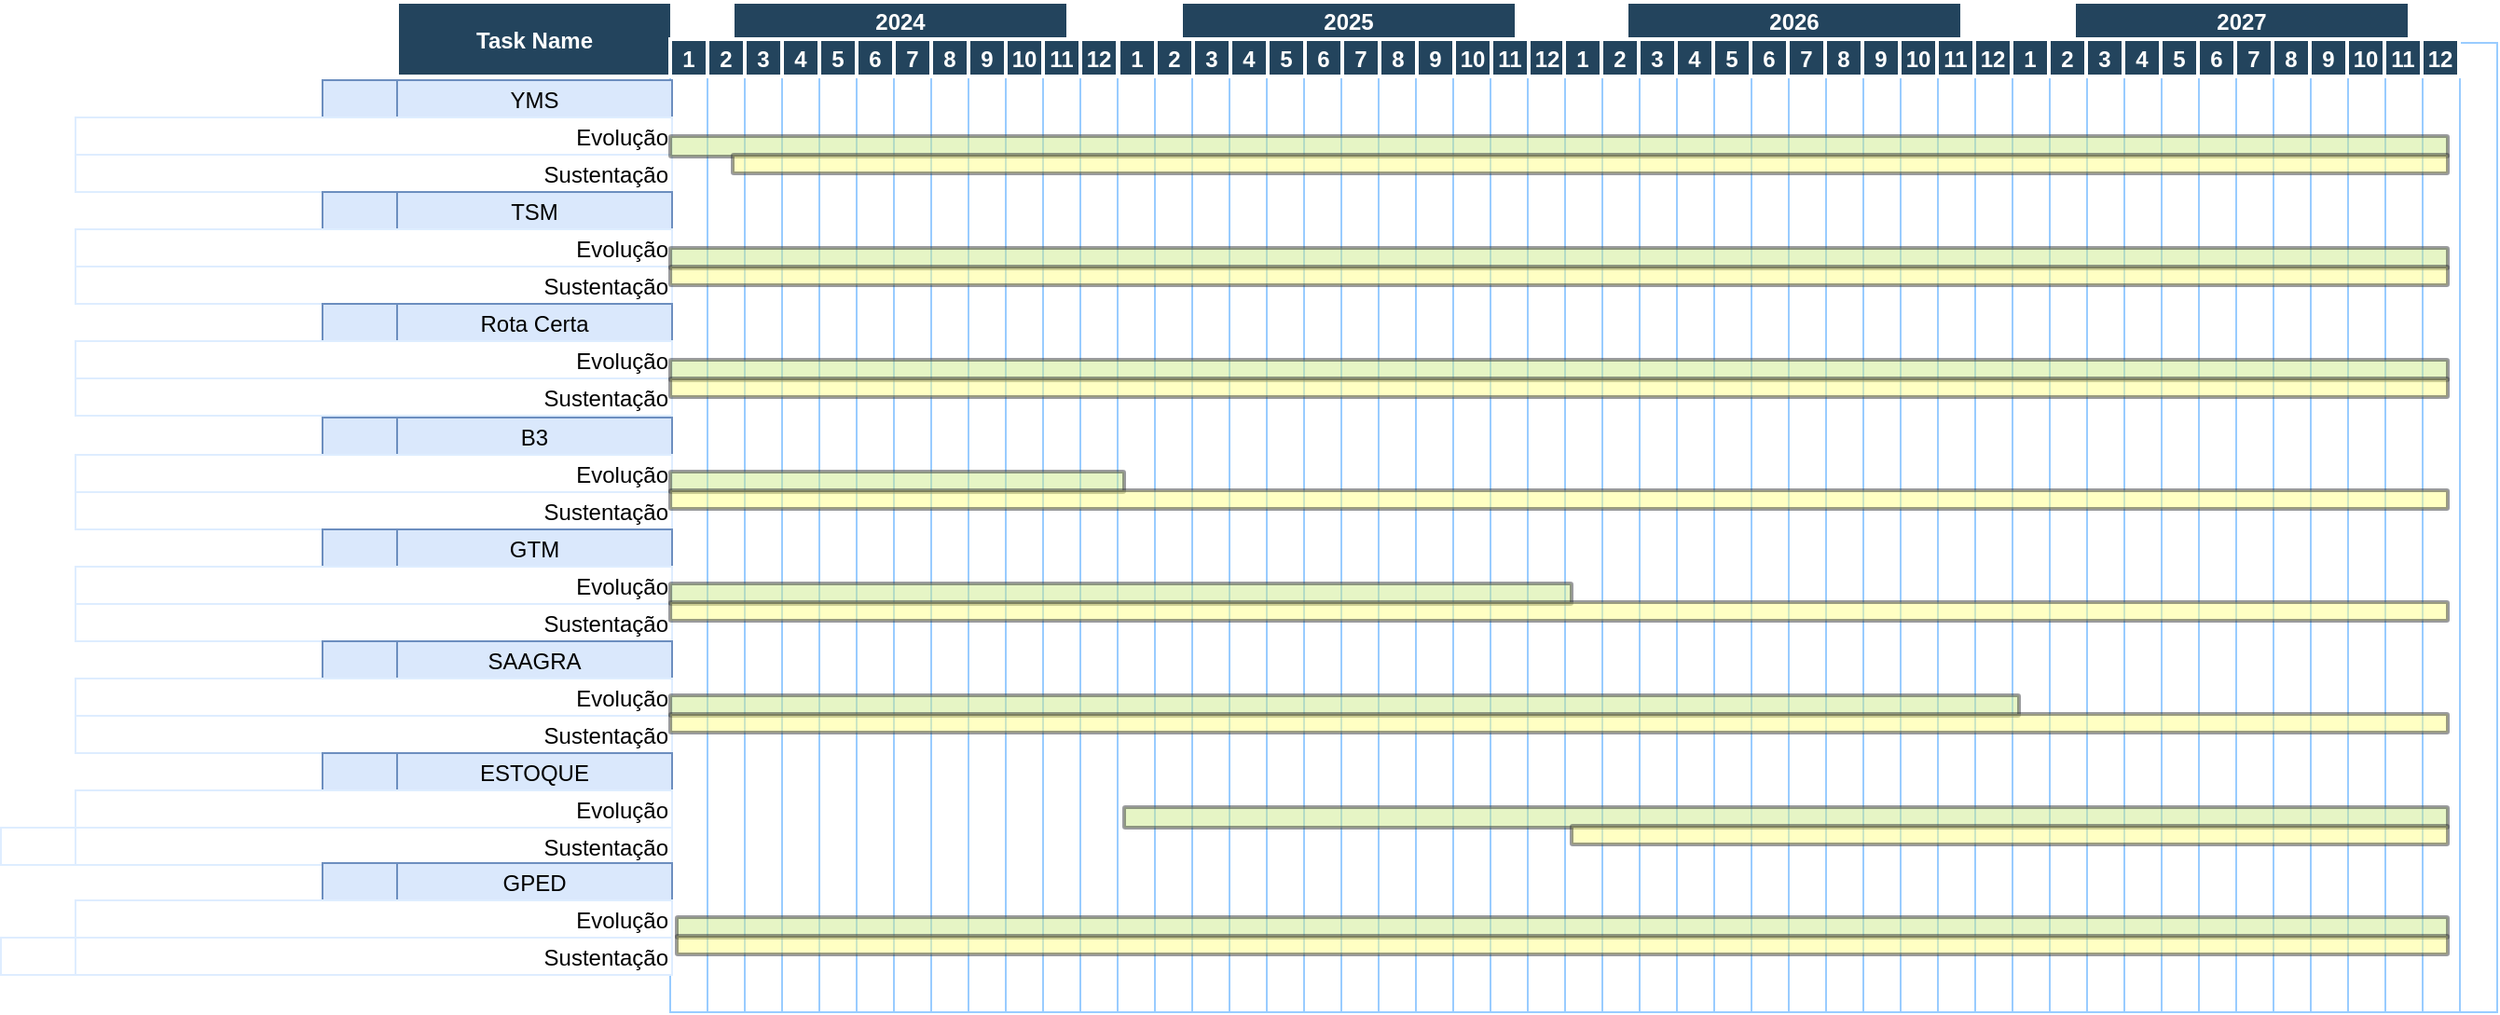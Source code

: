 <mxfile version="22.1.16" type="github">
  <diagram name="Page-1" id="8378b5f6-a2b2-b727-a746-972ab9d02e00">
    <mxGraphModel dx="1441" dy="614" grid="1" gridSize="10" guides="1" tooltips="1" connect="0" arrows="1" fold="1" page="1" pageScale="1.5" pageWidth="1169" pageHeight="827" background="none" math="0" shadow="0">
      <root>
        <mxCell id="0" />
        <mxCell id="1" parent="0" />
        <mxCell id="68" value="" style="strokeColor=#99CCFF;" parent="1" vertex="1">
          <mxGeometry x="686.5" y="380.0" width="20" height="520" as="geometry" />
        </mxCell>
        <mxCell id="69" value="" style="strokeColor=#6c8ebf;fillColor=#dae8fc;" parent="1" vertex="1">
          <mxGeometry x="500.0" y="400.0" width="40" height="20" as="geometry" />
        </mxCell>
        <mxCell id="70" value="YMS" style="align=center;strokeColor=#6c8ebf;fillColor=#dae8fc;" parent="1" vertex="1">
          <mxGeometry x="540" y="400" width="147.5" height="20" as="geometry" />
        </mxCell>
        <mxCell id="74" value="" style="strokeColor=#DEEDFF" parent="1" vertex="1">
          <mxGeometry x="500.0" y="420.0" width="40" height="20" as="geometry" />
        </mxCell>
        <mxCell id="75" value="Evolução" style="align=right;strokeColor=#DEEDFF" parent="1" vertex="1">
          <mxGeometry x="367.5" y="420.0" width="320.0" height="20.0" as="geometry" />
        </mxCell>
        <mxCell id="79" value="" style="strokeColor=#DEEDFF" parent="1" vertex="1">
          <mxGeometry x="500" y="440.0" width="40" height="20" as="geometry" />
        </mxCell>
        <mxCell id="80" value="Sustentação" style="align=right;strokeColor=#DEEDFF" parent="1" vertex="1">
          <mxGeometry x="367.5" y="440.0" width="320" height="20" as="geometry" />
        </mxCell>
        <mxCell id="84" value="" style="strokeColor=#6c8ebf;fillColor=#dae8fc;" parent="1" vertex="1">
          <mxGeometry x="500.0" y="460.0" width="40" height="20" as="geometry" />
        </mxCell>
        <mxCell id="85" value="TSM" style="align=center;strokeColor=#6c8ebf;fillColor=#dae8fc;" parent="1" vertex="1">
          <mxGeometry x="540" y="460" width="147.5" height="20" as="geometry" />
        </mxCell>
        <mxCell id="89" value="" style="strokeColor=#DEEDFF" parent="1" vertex="1">
          <mxGeometry x="500.0" y="480.0" width="40" height="20" as="geometry" />
        </mxCell>
        <mxCell id="90" value="Evolução" style="align=right;strokeColor=#DEEDFF" parent="1" vertex="1">
          <mxGeometry x="367.5" y="480.0" width="320.0" height="20" as="geometry" />
        </mxCell>
        <mxCell id="94" value="" style="strokeColor=#DEEDFF" parent="1" vertex="1">
          <mxGeometry x="500.0" y="500.0" width="40" height="20" as="geometry" />
        </mxCell>
        <mxCell id="95" value="Sustentação" style="align=right;strokeColor=#DEEDFF" parent="1" vertex="1">
          <mxGeometry x="367.5" y="500.0" width="320.0" height="20" as="geometry" />
        </mxCell>
        <mxCell id="104" value="" style="strokeColor=#6c8ebf;fillColor=#dae8fc;" parent="1" vertex="1">
          <mxGeometry x="500.0" y="581.0" width="40" height="20" as="geometry" />
        </mxCell>
        <mxCell id="105" value="B3" style="align=center;strokeColor=#6c8ebf;fillColor=#dae8fc;" parent="1" vertex="1">
          <mxGeometry x="540" y="581" width="147.5" height="20" as="geometry" />
        </mxCell>
        <mxCell id="109" value="" style="strokeColor=#DEEDFF" parent="1" vertex="1">
          <mxGeometry x="500.0" y="601.0" width="40" height="20" as="geometry" />
        </mxCell>
        <mxCell id="110" value="Evolução" style="align=right;strokeColor=#DEEDFF" parent="1" vertex="1">
          <mxGeometry x="367.5" y="601.0" width="320.0" height="20" as="geometry" />
        </mxCell>
        <mxCell id="114" value="" style="strokeColor=#DEEDFF" parent="1" vertex="1">
          <mxGeometry x="500.0" y="621.0" width="40" height="20" as="geometry" />
        </mxCell>
        <mxCell id="115" value="Sustentação" style="align=right;strokeColor=#DEEDFF" parent="1" vertex="1">
          <mxGeometry x="367.5" y="621.0" width="320.0" height="20" as="geometry" />
        </mxCell>
        <mxCell id="194" value="" style="strokeColor=#99CCFF;" parent="1" vertex="1">
          <mxGeometry x="706.5" y="380.0" width="20" height="520" as="geometry" />
        </mxCell>
        <mxCell id="195" value="" style="strokeColor=#99CCFF;" parent="1" vertex="1">
          <mxGeometry x="726.5" y="380.0" width="20" height="520" as="geometry" />
        </mxCell>
        <mxCell id="196" value="" style="strokeColor=#99CCFF;" parent="1" vertex="1">
          <mxGeometry x="746.5" y="380.0" width="20" height="520" as="geometry" />
        </mxCell>
        <mxCell id="mjpSlSEr6OjCwsv88gNC-278" value="" style="edgeStyle=orthogonalEdgeStyle;rounded=0;orthogonalLoop=1;jettySize=auto;html=1;" edge="1" parent="1" target="4">
          <mxGeometry relative="1" as="geometry">
            <mxPoint x="776.483" y="398.0" as="sourcePoint" />
          </mxGeometry>
        </mxCell>
        <mxCell id="197" value="" style="strokeColor=#99CCFF;" parent="1" vertex="1">
          <mxGeometry x="766.5" y="380.0" width="20" height="520" as="geometry" />
        </mxCell>
        <mxCell id="198" value="" style="strokeColor=#99CCFF;" parent="1" vertex="1">
          <mxGeometry x="786.5" y="380.0" width="20" height="520" as="geometry" />
        </mxCell>
        <mxCell id="199" value="" style="strokeColor=#99CCFF;" parent="1" vertex="1">
          <mxGeometry x="806.5" y="380.0" width="20" height="520" as="geometry" />
        </mxCell>
        <mxCell id="200" value="" style="strokeColor=#99CCFF;" parent="1" vertex="1">
          <mxGeometry x="826.5" y="380.0" width="20" height="520" as="geometry" />
        </mxCell>
        <mxCell id="201" value="" style="strokeColor=#99CCFF;" parent="1" vertex="1">
          <mxGeometry x="846.5" y="380.0" width="20" height="520" as="geometry" />
        </mxCell>
        <mxCell id="202" value="" style="strokeColor=#99CCFF;" parent="1" vertex="1">
          <mxGeometry x="866.5" y="380.0" width="20" height="520" as="geometry" />
        </mxCell>
        <mxCell id="203" value="" style="strokeColor=#99CCFF;" parent="1" vertex="1">
          <mxGeometry x="886.5" y="380.0" width="20" height="520" as="geometry" />
        </mxCell>
        <mxCell id="204" value="" style="strokeColor=#99CCFF;" parent="1" vertex="1">
          <mxGeometry x="906.5" y="380.0" width="20" height="520" as="geometry" />
        </mxCell>
        <mxCell id="205" value="" style="strokeColor=#99CCFF;" parent="1" vertex="1">
          <mxGeometry x="926.5" y="380.0" width="20" height="520" as="geometry" />
        </mxCell>
        <mxCell id="206" value="" style="strokeColor=#99CCFF;" parent="1" vertex="1">
          <mxGeometry x="946.5" y="380.0" width="20" height="520" as="geometry" />
        </mxCell>
        <mxCell id="207" value="" style="strokeColor=#99CCFF;" parent="1" vertex="1">
          <mxGeometry x="966.5" y="380.0" width="20" height="520" as="geometry" />
        </mxCell>
        <mxCell id="208" value="" style="strokeColor=#99CCFF;" parent="1" vertex="1">
          <mxGeometry x="986.5" y="380.0" width="20" height="520" as="geometry" />
        </mxCell>
        <mxCell id="209" value="" style="strokeColor=#99CCFF;" parent="1" vertex="1">
          <mxGeometry x="1006.5" y="380.0" width="20" height="520" as="geometry" />
        </mxCell>
        <mxCell id="210" value="" style="strokeColor=#99CCFF;" parent="1" vertex="1">
          <mxGeometry x="1026.5" y="380.0" width="20" height="520" as="geometry" />
        </mxCell>
        <mxCell id="211" value="" style="strokeColor=#99CCFF;" parent="1" vertex="1">
          <mxGeometry x="1046.5" y="380.0" width="20" height="520" as="geometry" />
        </mxCell>
        <mxCell id="212" value="" style="strokeColor=#99CCFF;" parent="1" vertex="1">
          <mxGeometry x="1066.5" y="380.0" width="20" height="520" as="geometry" />
        </mxCell>
        <mxCell id="213" value="" style="strokeColor=#99CCFF;" parent="1" vertex="1">
          <mxGeometry x="1086.5" y="380.0" width="20" height="520" as="geometry" />
        </mxCell>
        <mxCell id="214" value="" style="strokeColor=#99CCFF;" parent="1" vertex="1">
          <mxGeometry x="1106.5" y="380.0" width="20" height="520" as="geometry" />
        </mxCell>
        <mxCell id="215" value="" style="strokeColor=#99CCFF;" parent="1" vertex="1">
          <mxGeometry x="1126.5" y="380.0" width="20" height="520" as="geometry" />
        </mxCell>
        <mxCell id="216" value="" style="strokeColor=#99CCFF;" parent="1" vertex="1">
          <mxGeometry x="1146.5" y="380.0" width="20" height="520" as="geometry" />
        </mxCell>
        <mxCell id="217" value="" style="strokeColor=#99CCFF;" parent="1" vertex="1">
          <mxGeometry x="1166.5" y="380.0" width="20" height="520" as="geometry" />
        </mxCell>
        <mxCell id="218" value="" style="strokeColor=#99CCFF;" parent="1" vertex="1">
          <mxGeometry x="1186.5" y="380.0" width="20" height="520" as="geometry" />
        </mxCell>
        <mxCell id="219" value="" style="strokeColor=#99CCFF;" parent="1" vertex="1">
          <mxGeometry x="1206.5" y="380.0" width="20" height="520" as="geometry" />
        </mxCell>
        <mxCell id="220" value="" style="strokeColor=#99CCFF;" parent="1" vertex="1">
          <mxGeometry x="1226.5" y="380.0" width="20" height="520" as="geometry" />
        </mxCell>
        <mxCell id="221" value="" style="strokeColor=#99CCFF;" parent="1" vertex="1">
          <mxGeometry x="1246.5" y="380.0" width="20" height="520" as="geometry" />
        </mxCell>
        <mxCell id="222" value="" style="strokeColor=#99CCFF;" parent="1" vertex="1">
          <mxGeometry x="1266.5" y="380.0" width="20" height="520" as="geometry" />
        </mxCell>
        <mxCell id="223" value="" style="strokeColor=#99CCFF;" parent="1" vertex="1">
          <mxGeometry x="1286.5" y="380.0" width="20" height="520" as="geometry" />
        </mxCell>
        <mxCell id="224" value="" style="strokeColor=#99CCFF;" parent="1" vertex="1">
          <mxGeometry x="1306.5" y="380.0" width="20" height="520" as="geometry" />
        </mxCell>
        <mxCell id="225" value="" style="strokeColor=#99CCFF;" parent="1" vertex="1">
          <mxGeometry x="1326.5" y="380.0" width="20" height="520" as="geometry" />
        </mxCell>
        <mxCell id="226" value="" style="strokeColor=#99CCFF;" parent="1" vertex="1">
          <mxGeometry x="1346.5" y="380.0" width="20" height="520" as="geometry" />
        </mxCell>
        <mxCell id="227" value="" style="strokeColor=#99CCFF;" parent="1" vertex="1">
          <mxGeometry x="1366.5" y="380.0" width="20" height="520" as="geometry" />
        </mxCell>
        <mxCell id="228" value="" style="strokeColor=#99CCFF;" parent="1" vertex="1">
          <mxGeometry x="1386.5" y="380.0" width="20" height="520" as="geometry" />
        </mxCell>
        <mxCell id="229" value="" style="strokeColor=#99CCFF;" parent="1" vertex="1">
          <mxGeometry x="1406.5" y="380.0" width="20" height="520" as="geometry" />
        </mxCell>
        <mxCell id="230" value="" style="strokeColor=#99CCFF;" parent="1" vertex="1">
          <mxGeometry x="1426.5" y="380.0" width="20" height="520" as="geometry" />
        </mxCell>
        <mxCell id="231" value="" style="strokeColor=#99CCFF;" parent="1" vertex="1">
          <mxGeometry x="1446.5" y="380.0" width="20" height="520" as="geometry" />
        </mxCell>
        <mxCell id="232" value="" style="strokeColor=#99CCFF;" parent="1" vertex="1">
          <mxGeometry x="1466.5" y="380.0" width="20" height="520" as="geometry" />
        </mxCell>
        <mxCell id="233" value="" style="strokeColor=#99CCFF;" parent="1" vertex="1">
          <mxGeometry x="1486.5" y="380.0" width="20" height="520" as="geometry" />
        </mxCell>
        <mxCell id="234" value="" style="strokeColor=#99CCFF;" parent="1" vertex="1">
          <mxGeometry x="1506.5" y="380.0" width="20" height="520" as="geometry" />
        </mxCell>
        <mxCell id="235" value="" style="strokeColor=#99CCFF;" parent="1" vertex="1">
          <mxGeometry x="1526.5" y="380.0" width="20" height="520" as="geometry" />
        </mxCell>
        <mxCell id="236" value="" style="strokeColor=#99CCFF;" parent="1" vertex="1">
          <mxGeometry x="1546.5" y="380.0" width="20" height="520" as="geometry" />
        </mxCell>
        <mxCell id="237" value="" style="strokeColor=#99CCFF;" parent="1" vertex="1">
          <mxGeometry x="1566.5" y="380.0" width="20" height="520" as="geometry" />
        </mxCell>
        <mxCell id="238" value="" style="strokeColor=#99CCFF;" parent="1" vertex="1">
          <mxGeometry x="1586.5" y="380.0" width="20" height="520" as="geometry" />
        </mxCell>
        <mxCell id="239" value="" style="strokeColor=#99CCFF;" parent="1" vertex="1">
          <mxGeometry x="1606.5" y="380.0" width="20" height="520" as="geometry" />
        </mxCell>
        <mxCell id="240" value="" style="strokeColor=#99CCFF;" parent="1" vertex="1">
          <mxGeometry x="1626.5" y="380.0" width="20" height="520" as="geometry" />
        </mxCell>
        <mxCell id="241" value="" style="strokeColor=#99CCFF;" parent="1" vertex="1">
          <mxGeometry x="1646.5" y="380.0" width="20" height="520" as="geometry" />
        </mxCell>
        <mxCell id="2" value="Task Name" style="fillColor=#23445D;strokeColor=#FFFFFF;strokeWidth=2;fontColor=#FFFFFF;fontStyle=1" parent="1" vertex="1">
          <mxGeometry x="540" y="358" width="147.5" height="40" as="geometry" />
        </mxCell>
        <mxCell id="4" value="2024" style="fillColor=#23445D;strokeColor=#FFFFFF;strokeWidth=2;fontColor=#FFFFFF;fontStyle=1" parent="1" vertex="1">
          <mxGeometry x="720" y="358" width="180" height="20" as="geometry" />
        </mxCell>
        <mxCell id="5" value="1" style="fillColor=#23445D;strokeColor=#FFFFFF;strokeWidth=2;fontColor=#FFFFFF;fontStyle=1" parent="1" vertex="1">
          <mxGeometry x="686.5" y="378.0" width="20" height="20" as="geometry" />
        </mxCell>
        <mxCell id="6" value="2" style="fillColor=#23445D;strokeColor=#FFFFFF;strokeWidth=2;fontColor=#FFFFFF;fontStyle=1" parent="1" vertex="1">
          <mxGeometry x="706.5" y="378.0" width="20" height="20" as="geometry" />
        </mxCell>
        <mxCell id="7" value="3" style="fillColor=#23445D;strokeColor=#FFFFFF;strokeWidth=2;fontColor=#FFFFFF;fontStyle=1" parent="1" vertex="1">
          <mxGeometry x="726.5" y="378.0" width="20" height="20" as="geometry" />
        </mxCell>
        <mxCell id="8" value="4" style="fillColor=#23445D;strokeColor=#FFFFFF;strokeWidth=2;fontColor=#FFFFFF;fontStyle=1" parent="1" vertex="1">
          <mxGeometry x="746.5" y="378.0" width="20" height="20" as="geometry" />
        </mxCell>
        <mxCell id="9" value="5" style="fillColor=#23445D;strokeColor=#FFFFFF;strokeWidth=2;fontColor=#FFFFFF;fontStyle=1" parent="1" vertex="1">
          <mxGeometry x="766.5" y="378.0" width="20" height="20" as="geometry" />
        </mxCell>
        <mxCell id="10" value="6" style="fillColor=#23445D;strokeColor=#FFFFFF;strokeWidth=2;fontColor=#FFFFFF;fontStyle=1" parent="1" vertex="1">
          <mxGeometry x="786.5" y="378.0" width="20" height="20" as="geometry" />
        </mxCell>
        <mxCell id="11" value="7" style="fillColor=#23445D;strokeColor=#FFFFFF;strokeWidth=2;fontColor=#FFFFFF;fontStyle=1" parent="1" vertex="1">
          <mxGeometry x="806.5" y="378.0" width="20" height="20" as="geometry" />
        </mxCell>
        <mxCell id="16" value="8" style="fillColor=#23445D;strokeColor=#FFFFFF;strokeWidth=2;fontColor=#FFFFFF;fontStyle=1" parent="1" vertex="1">
          <mxGeometry x="826.5" y="378.0" width="20" height="20" as="geometry" />
        </mxCell>
        <mxCell id="17" value="9" style="fillColor=#23445D;strokeColor=#FFFFFF;strokeWidth=2;fontColor=#FFFFFF;fontStyle=1" parent="1" vertex="1">
          <mxGeometry x="846.5" y="378.0" width="20" height="20" as="geometry" />
        </mxCell>
        <mxCell id="18" value="10" style="fillColor=#23445D;strokeColor=#FFFFFF;strokeWidth=2;fontColor=#FFFFFF;fontStyle=1" parent="1" vertex="1">
          <mxGeometry x="866.5" y="378.0" width="20" height="20" as="geometry" />
        </mxCell>
        <mxCell id="19" value="11" style="fillColor=#23445D;strokeColor=#FFFFFF;strokeWidth=2;fontColor=#FFFFFF;fontStyle=1" parent="1" vertex="1">
          <mxGeometry x="886.5" y="378.0" width="20" height="20" as="geometry" />
        </mxCell>
        <mxCell id="20" value="12" style="fillColor=#23445D;strokeColor=#FFFFFF;strokeWidth=2;fontColor=#FFFFFF;fontStyle=1" parent="1" vertex="1">
          <mxGeometry x="906.5" y="378.0" width="20" height="20" as="geometry" />
        </mxCell>
        <mxCell id="mjpSlSEr6OjCwsv88gNC-279" value="" style="edgeStyle=orthogonalEdgeStyle;rounded=0;orthogonalLoop=1;jettySize=auto;html=1;" edge="1" target="mjpSlSEr6OjCwsv88gNC-280" parent="1">
          <mxGeometry relative="1" as="geometry">
            <mxPoint x="1017.5" y="398" as="sourcePoint" />
          </mxGeometry>
        </mxCell>
        <mxCell id="mjpSlSEr6OjCwsv88gNC-280" value="2025" style="fillColor=#23445D;strokeColor=#FFFFFF;strokeWidth=2;fontColor=#FFFFFF;fontStyle=1" vertex="1" parent="1">
          <mxGeometry x="960.5" y="358" width="180" height="20" as="geometry" />
        </mxCell>
        <mxCell id="mjpSlSEr6OjCwsv88gNC-281" value="1" style="fillColor=#23445D;strokeColor=#FFFFFF;strokeWidth=2;fontColor=#FFFFFF;fontStyle=1" vertex="1" parent="1">
          <mxGeometry x="927.0" y="378.0" width="20" height="20" as="geometry" />
        </mxCell>
        <mxCell id="mjpSlSEr6OjCwsv88gNC-282" value="2" style="fillColor=#23445D;strokeColor=#FFFFFF;strokeWidth=2;fontColor=#FFFFFF;fontStyle=1" vertex="1" parent="1">
          <mxGeometry x="947.0" y="378.0" width="20" height="20" as="geometry" />
        </mxCell>
        <mxCell id="mjpSlSEr6OjCwsv88gNC-283" value="3" style="fillColor=#23445D;strokeColor=#FFFFFF;strokeWidth=2;fontColor=#FFFFFF;fontStyle=1" vertex="1" parent="1">
          <mxGeometry x="967.0" y="378.0" width="20" height="20" as="geometry" />
        </mxCell>
        <mxCell id="mjpSlSEr6OjCwsv88gNC-284" value="4" style="fillColor=#23445D;strokeColor=#FFFFFF;strokeWidth=2;fontColor=#FFFFFF;fontStyle=1" vertex="1" parent="1">
          <mxGeometry x="987.0" y="378.0" width="20" height="20" as="geometry" />
        </mxCell>
        <mxCell id="mjpSlSEr6OjCwsv88gNC-285" value="5" style="fillColor=#23445D;strokeColor=#FFFFFF;strokeWidth=2;fontColor=#FFFFFF;fontStyle=1" vertex="1" parent="1">
          <mxGeometry x="1007.0" y="378.0" width="20" height="20" as="geometry" />
        </mxCell>
        <mxCell id="mjpSlSEr6OjCwsv88gNC-286" value="6" style="fillColor=#23445D;strokeColor=#FFFFFF;strokeWidth=2;fontColor=#FFFFFF;fontStyle=1" vertex="1" parent="1">
          <mxGeometry x="1027.0" y="378.0" width="20" height="20" as="geometry" />
        </mxCell>
        <mxCell id="mjpSlSEr6OjCwsv88gNC-287" value="7" style="fillColor=#23445D;strokeColor=#FFFFFF;strokeWidth=2;fontColor=#FFFFFF;fontStyle=1" vertex="1" parent="1">
          <mxGeometry x="1047.0" y="378.0" width="20" height="20" as="geometry" />
        </mxCell>
        <mxCell id="mjpSlSEr6OjCwsv88gNC-288" value="8" style="fillColor=#23445D;strokeColor=#FFFFFF;strokeWidth=2;fontColor=#FFFFFF;fontStyle=1" vertex="1" parent="1">
          <mxGeometry x="1067.0" y="378.0" width="20" height="20" as="geometry" />
        </mxCell>
        <mxCell id="mjpSlSEr6OjCwsv88gNC-289" value="9" style="fillColor=#23445D;strokeColor=#FFFFFF;strokeWidth=2;fontColor=#FFFFFF;fontStyle=1" vertex="1" parent="1">
          <mxGeometry x="1087.0" y="378.0" width="20" height="20" as="geometry" />
        </mxCell>
        <mxCell id="mjpSlSEr6OjCwsv88gNC-290" value="10" style="fillColor=#23445D;strokeColor=#FFFFFF;strokeWidth=2;fontColor=#FFFFFF;fontStyle=1" vertex="1" parent="1">
          <mxGeometry x="1107.0" y="378.0" width="20" height="20" as="geometry" />
        </mxCell>
        <mxCell id="mjpSlSEr6OjCwsv88gNC-291" value="11" style="fillColor=#23445D;strokeColor=#FFFFFF;strokeWidth=2;fontColor=#FFFFFF;fontStyle=1" vertex="1" parent="1">
          <mxGeometry x="1127.0" y="378.0" width="20" height="20" as="geometry" />
        </mxCell>
        <mxCell id="mjpSlSEr6OjCwsv88gNC-292" value="12" style="fillColor=#23445D;strokeColor=#FFFFFF;strokeWidth=2;fontColor=#FFFFFF;fontStyle=1" vertex="1" parent="1">
          <mxGeometry x="1147.0" y="378.0" width="20" height="20" as="geometry" />
        </mxCell>
        <mxCell id="mjpSlSEr6OjCwsv88gNC-321" value="" style="edgeStyle=orthogonalEdgeStyle;rounded=0;orthogonalLoop=1;jettySize=auto;html=1;" edge="1" target="mjpSlSEr6OjCwsv88gNC-322" parent="1">
          <mxGeometry relative="1" as="geometry">
            <mxPoint x="1256.5" y="398" as="sourcePoint" />
          </mxGeometry>
        </mxCell>
        <mxCell id="mjpSlSEr6OjCwsv88gNC-322" value="2026" style="fillColor=#23445D;strokeColor=#FFFFFF;strokeWidth=2;fontColor=#FFFFFF;fontStyle=1" vertex="1" parent="1">
          <mxGeometry x="1199.5" y="358" width="180" height="20" as="geometry" />
        </mxCell>
        <mxCell id="mjpSlSEr6OjCwsv88gNC-323" value="1" style="fillColor=#23445D;strokeColor=#FFFFFF;strokeWidth=2;fontColor=#FFFFFF;fontStyle=1" vertex="1" parent="1">
          <mxGeometry x="1166.0" y="378.0" width="20" height="20" as="geometry" />
        </mxCell>
        <mxCell id="mjpSlSEr6OjCwsv88gNC-324" value="2" style="fillColor=#23445D;strokeColor=#FFFFFF;strokeWidth=2;fontColor=#FFFFFF;fontStyle=1" vertex="1" parent="1">
          <mxGeometry x="1186.0" y="378.0" width="20" height="20" as="geometry" />
        </mxCell>
        <mxCell id="mjpSlSEr6OjCwsv88gNC-325" value="3" style="fillColor=#23445D;strokeColor=#FFFFFF;strokeWidth=2;fontColor=#FFFFFF;fontStyle=1" vertex="1" parent="1">
          <mxGeometry x="1206.0" y="378.0" width="20" height="20" as="geometry" />
        </mxCell>
        <mxCell id="mjpSlSEr6OjCwsv88gNC-326" value="4" style="fillColor=#23445D;strokeColor=#FFFFFF;strokeWidth=2;fontColor=#FFFFFF;fontStyle=1" vertex="1" parent="1">
          <mxGeometry x="1226.0" y="378.0" width="20" height="20" as="geometry" />
        </mxCell>
        <mxCell id="mjpSlSEr6OjCwsv88gNC-327" value="5" style="fillColor=#23445D;strokeColor=#FFFFFF;strokeWidth=2;fontColor=#FFFFFF;fontStyle=1" vertex="1" parent="1">
          <mxGeometry x="1246.0" y="378.0" width="20" height="20" as="geometry" />
        </mxCell>
        <mxCell id="mjpSlSEr6OjCwsv88gNC-328" value="6" style="fillColor=#23445D;strokeColor=#FFFFFF;strokeWidth=2;fontColor=#FFFFFF;fontStyle=1" vertex="1" parent="1">
          <mxGeometry x="1266.0" y="378.0" width="20" height="20" as="geometry" />
        </mxCell>
        <mxCell id="mjpSlSEr6OjCwsv88gNC-329" value="7" style="fillColor=#23445D;strokeColor=#FFFFFF;strokeWidth=2;fontColor=#FFFFFF;fontStyle=1" vertex="1" parent="1">
          <mxGeometry x="1286.0" y="378.0" width="20" height="20" as="geometry" />
        </mxCell>
        <mxCell id="mjpSlSEr6OjCwsv88gNC-330" value="8" style="fillColor=#23445D;strokeColor=#FFFFFF;strokeWidth=2;fontColor=#FFFFFF;fontStyle=1" vertex="1" parent="1">
          <mxGeometry x="1306.0" y="378.0" width="20" height="20" as="geometry" />
        </mxCell>
        <mxCell id="mjpSlSEr6OjCwsv88gNC-331" value="9" style="fillColor=#23445D;strokeColor=#FFFFFF;strokeWidth=2;fontColor=#FFFFFF;fontStyle=1" vertex="1" parent="1">
          <mxGeometry x="1326.0" y="378.0" width="20" height="20" as="geometry" />
        </mxCell>
        <mxCell id="mjpSlSEr6OjCwsv88gNC-332" value="10" style="fillColor=#23445D;strokeColor=#FFFFFF;strokeWidth=2;fontColor=#FFFFFF;fontStyle=1" vertex="1" parent="1">
          <mxGeometry x="1346.0" y="378.0" width="20" height="20" as="geometry" />
        </mxCell>
        <mxCell id="mjpSlSEr6OjCwsv88gNC-333" value="11" style="fillColor=#23445D;strokeColor=#FFFFFF;strokeWidth=2;fontColor=#FFFFFF;fontStyle=1" vertex="1" parent="1">
          <mxGeometry x="1366.0" y="378.0" width="20" height="20" as="geometry" />
        </mxCell>
        <mxCell id="mjpSlSEr6OjCwsv88gNC-334" value="12" style="fillColor=#23445D;strokeColor=#FFFFFF;strokeWidth=2;fontColor=#FFFFFF;fontStyle=1" vertex="1" parent="1">
          <mxGeometry x="1386.0" y="378.0" width="20" height="20" as="geometry" />
        </mxCell>
        <mxCell id="mjpSlSEr6OjCwsv88gNC-335" value="" style="edgeStyle=orthogonalEdgeStyle;rounded=0;orthogonalLoop=1;jettySize=auto;html=1;" edge="1" target="mjpSlSEr6OjCwsv88gNC-336" parent="1">
          <mxGeometry relative="1" as="geometry">
            <mxPoint x="1496.5" y="398" as="sourcePoint" />
          </mxGeometry>
        </mxCell>
        <mxCell id="mjpSlSEr6OjCwsv88gNC-336" value="2027" style="fillColor=#23445D;strokeColor=#FFFFFF;strokeWidth=2;fontColor=#FFFFFF;fontStyle=1" vertex="1" parent="1">
          <mxGeometry x="1439.5" y="358" width="180" height="20" as="geometry" />
        </mxCell>
        <mxCell id="mjpSlSEr6OjCwsv88gNC-337" value="1" style="fillColor=#23445D;strokeColor=#FFFFFF;strokeWidth=2;fontColor=#FFFFFF;fontStyle=1" vertex="1" parent="1">
          <mxGeometry x="1406.0" y="378.0" width="20" height="20" as="geometry" />
        </mxCell>
        <mxCell id="mjpSlSEr6OjCwsv88gNC-338" value="2" style="fillColor=#23445D;strokeColor=#FFFFFF;strokeWidth=2;fontColor=#FFFFFF;fontStyle=1" vertex="1" parent="1">
          <mxGeometry x="1426.0" y="378.0" width="20" height="20" as="geometry" />
        </mxCell>
        <mxCell id="mjpSlSEr6OjCwsv88gNC-339" value="3" style="fillColor=#23445D;strokeColor=#FFFFFF;strokeWidth=2;fontColor=#FFFFFF;fontStyle=1" vertex="1" parent="1">
          <mxGeometry x="1446.0" y="378.0" width="20" height="20" as="geometry" />
        </mxCell>
        <mxCell id="mjpSlSEr6OjCwsv88gNC-340" value="4" style="fillColor=#23445D;strokeColor=#FFFFFF;strokeWidth=2;fontColor=#FFFFFF;fontStyle=1" vertex="1" parent="1">
          <mxGeometry x="1466.0" y="378.0" width="20" height="20" as="geometry" />
        </mxCell>
        <mxCell id="mjpSlSEr6OjCwsv88gNC-341" value="5" style="fillColor=#23445D;strokeColor=#FFFFFF;strokeWidth=2;fontColor=#FFFFFF;fontStyle=1" vertex="1" parent="1">
          <mxGeometry x="1486.0" y="378.0" width="20" height="20" as="geometry" />
        </mxCell>
        <mxCell id="mjpSlSEr6OjCwsv88gNC-342" value="6" style="fillColor=#23445D;strokeColor=#FFFFFF;strokeWidth=2;fontColor=#FFFFFF;fontStyle=1" vertex="1" parent="1">
          <mxGeometry x="1506.0" y="378.0" width="20" height="20" as="geometry" />
        </mxCell>
        <mxCell id="mjpSlSEr6OjCwsv88gNC-343" value="7" style="fillColor=#23445D;strokeColor=#FFFFFF;strokeWidth=2;fontColor=#FFFFFF;fontStyle=1" vertex="1" parent="1">
          <mxGeometry x="1526.0" y="378.0" width="20" height="20" as="geometry" />
        </mxCell>
        <mxCell id="mjpSlSEr6OjCwsv88gNC-344" value="8" style="fillColor=#23445D;strokeColor=#FFFFFF;strokeWidth=2;fontColor=#FFFFFF;fontStyle=1" vertex="1" parent="1">
          <mxGeometry x="1546.0" y="378.0" width="20" height="20" as="geometry" />
        </mxCell>
        <mxCell id="mjpSlSEr6OjCwsv88gNC-345" value="9" style="fillColor=#23445D;strokeColor=#FFFFFF;strokeWidth=2;fontColor=#FFFFFF;fontStyle=1" vertex="1" parent="1">
          <mxGeometry x="1566.0" y="378.0" width="20" height="20" as="geometry" />
        </mxCell>
        <mxCell id="mjpSlSEr6OjCwsv88gNC-346" value="10" style="fillColor=#23445D;strokeColor=#FFFFFF;strokeWidth=2;fontColor=#FFFFFF;fontStyle=1" vertex="1" parent="1">
          <mxGeometry x="1586.0" y="378.0" width="20" height="20" as="geometry" />
        </mxCell>
        <mxCell id="mjpSlSEr6OjCwsv88gNC-347" value="11" style="fillColor=#23445D;strokeColor=#FFFFFF;strokeWidth=2;fontColor=#FFFFFF;fontStyle=1" vertex="1" parent="1">
          <mxGeometry x="1606.0" y="378.0" width="20" height="20" as="geometry" />
        </mxCell>
        <mxCell id="mjpSlSEr6OjCwsv88gNC-348" value="12" style="fillColor=#23445D;strokeColor=#FFFFFF;strokeWidth=2;fontColor=#FFFFFF;fontStyle=1" vertex="1" parent="1">
          <mxGeometry x="1626.0" y="378.0" width="20" height="20" as="geometry" />
        </mxCell>
        <mxCell id="mjpSlSEr6OjCwsv88gNC-350" value="" style="shape=mxgraph.flowchart.process;fillColor=#cdeb8b;strokeColor=#36393d;strokeWidth=2;opacity=50" vertex="1" parent="1">
          <mxGeometry x="686.5" y="610" width="243.5" height="11" as="geometry" />
        </mxCell>
        <mxCell id="mjpSlSEr6OjCwsv88gNC-351" value="" style="shape=mxgraph.flowchart.process;fillColor=#ffff88;strokeColor=#36393d;strokeWidth=2;opacity=50" vertex="1" parent="1">
          <mxGeometry x="686.5" y="620" width="953.5" height="10" as="geometry" />
        </mxCell>
        <mxCell id="mjpSlSEr6OjCwsv88gNC-354" value="" style="shape=mxgraph.flowchart.process;fillColor=#cdeb8b;strokeColor=#36393d;strokeWidth=2;opacity=50" vertex="1" parent="1">
          <mxGeometry x="686.5" y="430" width="953.5" height="11" as="geometry" />
        </mxCell>
        <mxCell id="mjpSlSEr6OjCwsv88gNC-355" value="" style="shape=mxgraph.flowchart.process;fillColor=#ffff88;strokeColor=#36393d;strokeWidth=2;opacity=50" vertex="1" parent="1">
          <mxGeometry x="720" y="440" width="920" height="10" as="geometry" />
        </mxCell>
        <mxCell id="mjpSlSEr6OjCwsv88gNC-356" value="" style="shape=mxgraph.flowchart.process;fillColor=#cdeb8b;strokeColor=#36393d;strokeWidth=2;opacity=50" vertex="1" parent="1">
          <mxGeometry x="686.5" y="490" width="953.5" height="11" as="geometry" />
        </mxCell>
        <mxCell id="mjpSlSEr6OjCwsv88gNC-357" value="" style="shape=mxgraph.flowchart.process;fillColor=#ffff88;strokeColor=#36393d;strokeWidth=2;opacity=50" vertex="1" parent="1">
          <mxGeometry x="686.5" y="500" width="953.5" height="10" as="geometry" />
        </mxCell>
        <mxCell id="mjpSlSEr6OjCwsv88gNC-361" value="" style="strokeColor=#6c8ebf;fillColor=#dae8fc;" vertex="1" parent="1">
          <mxGeometry x="500.0" y="641.0" width="40" height="20" as="geometry" />
        </mxCell>
        <mxCell id="mjpSlSEr6OjCwsv88gNC-362" value="GTM" style="align=center;strokeColor=#6c8ebf;fillColor=#dae8fc;" vertex="1" parent="1">
          <mxGeometry x="540" y="641" width="147.5" height="20" as="geometry" />
        </mxCell>
        <mxCell id="mjpSlSEr6OjCwsv88gNC-366" value="" style="strokeColor=#DEEDFF" vertex="1" parent="1">
          <mxGeometry x="500.0" y="661.0" width="40" height="20" as="geometry" />
        </mxCell>
        <mxCell id="mjpSlSEr6OjCwsv88gNC-367" value="Evolução" style="align=right;strokeColor=#DEEDFF" vertex="1" parent="1">
          <mxGeometry x="367.5" y="661.0" width="320.0" height="20" as="geometry" />
        </mxCell>
        <mxCell id="mjpSlSEr6OjCwsv88gNC-371" value="" style="strokeColor=#DEEDFF" vertex="1" parent="1">
          <mxGeometry x="500.0" y="681.0" width="40" height="20" as="geometry" />
        </mxCell>
        <mxCell id="mjpSlSEr6OjCwsv88gNC-372" value="Sustentação" style="align=right;strokeColor=#DEEDFF" vertex="1" parent="1">
          <mxGeometry x="367.5" y="681.0" width="320.0" height="20" as="geometry" />
        </mxCell>
        <mxCell id="mjpSlSEr6OjCwsv88gNC-382" value="" style="shape=mxgraph.flowchart.process;fillColor=#cdeb8b;strokeColor=#36393d;strokeWidth=2;opacity=50" vertex="1" parent="1">
          <mxGeometry x="686.5" y="670" width="483.5" height="11" as="geometry" />
        </mxCell>
        <mxCell id="mjpSlSEr6OjCwsv88gNC-383" value="" style="shape=mxgraph.flowchart.process;fillColor=#ffff88;strokeColor=#36393d;strokeWidth=2;opacity=50" vertex="1" parent="1">
          <mxGeometry x="686.5" y="680" width="953.5" height="10" as="geometry" />
        </mxCell>
        <mxCell id="mjpSlSEr6OjCwsv88gNC-385" value="" style="strokeColor=#6c8ebf;fillColor=#dae8fc;" vertex="1" parent="1">
          <mxGeometry x="500.0" y="520.0" width="40" height="20" as="geometry" />
        </mxCell>
        <mxCell id="mjpSlSEr6OjCwsv88gNC-386" value="Rota Certa" style="align=center;strokeColor=#6c8ebf;fillColor=#dae8fc;" vertex="1" parent="1">
          <mxGeometry x="540" y="520" width="147.5" height="20" as="geometry" />
        </mxCell>
        <mxCell id="mjpSlSEr6OjCwsv88gNC-390" value="" style="strokeColor=#DEEDFF" vertex="1" parent="1">
          <mxGeometry x="500.0" y="540.0" width="40" height="20" as="geometry" />
        </mxCell>
        <mxCell id="mjpSlSEr6OjCwsv88gNC-391" value="Evolução" style="align=right;strokeColor=#DEEDFF" vertex="1" parent="1">
          <mxGeometry x="367.5" y="540.0" width="320.0" height="20" as="geometry" />
        </mxCell>
        <mxCell id="mjpSlSEr6OjCwsv88gNC-395" value="" style="strokeColor=#DEEDFF" vertex="1" parent="1">
          <mxGeometry x="500.0" y="560.0" width="40" height="20" as="geometry" />
        </mxCell>
        <mxCell id="mjpSlSEr6OjCwsv88gNC-396" value="Sustentação" style="align=right;strokeColor=#DEEDFF" vertex="1" parent="1">
          <mxGeometry x="367.5" y="560.0" width="320.0" height="20" as="geometry" />
        </mxCell>
        <mxCell id="mjpSlSEr6OjCwsv88gNC-400" value="" style="shape=mxgraph.flowchart.process;fillColor=#cdeb8b;strokeColor=#36393d;strokeWidth=2;opacity=50" vertex="1" parent="1">
          <mxGeometry x="686.5" y="550" width="953.5" height="11" as="geometry" />
        </mxCell>
        <mxCell id="mjpSlSEr6OjCwsv88gNC-401" value="" style="shape=mxgraph.flowchart.process;fillColor=#ffff88;strokeColor=#36393d;strokeWidth=2;opacity=50" vertex="1" parent="1">
          <mxGeometry x="686.5" y="560" width="953.5" height="10" as="geometry" />
        </mxCell>
        <mxCell id="mjpSlSEr6OjCwsv88gNC-405" value="" style="strokeColor=#6c8ebf;fillColor=#dae8fc;" vertex="1" parent="1">
          <mxGeometry x="500.0" y="701.0" width="40" height="20" as="geometry" />
        </mxCell>
        <mxCell id="mjpSlSEr6OjCwsv88gNC-406" value="SAAGRA" style="align=center;strokeColor=#6c8ebf;fillColor=#dae8fc;" vertex="1" parent="1">
          <mxGeometry x="540" y="701" width="147.5" height="20" as="geometry" />
        </mxCell>
        <mxCell id="mjpSlSEr6OjCwsv88gNC-410" value="" style="strokeColor=#DEEDFF" vertex="1" parent="1">
          <mxGeometry x="500.0" y="721.0" width="40" height="20" as="geometry" />
        </mxCell>
        <mxCell id="mjpSlSEr6OjCwsv88gNC-411" value="Evolução" style="align=right;strokeColor=#DEEDFF" vertex="1" parent="1">
          <mxGeometry x="367.5" y="721.0" width="320.0" height="20" as="geometry" />
        </mxCell>
        <mxCell id="mjpSlSEr6OjCwsv88gNC-415" value="" style="strokeColor=#DEEDFF" vertex="1" parent="1">
          <mxGeometry x="500.0" y="741.0" width="40" height="20" as="geometry" />
        </mxCell>
        <mxCell id="mjpSlSEr6OjCwsv88gNC-416" value="Sustentação" style="align=right;strokeColor=#DEEDFF" vertex="1" parent="1">
          <mxGeometry x="367.5" y="741.0" width="320.0" height="20" as="geometry" />
        </mxCell>
        <mxCell id="mjpSlSEr6OjCwsv88gNC-420" value="" style="shape=mxgraph.flowchart.process;fillColor=#cdeb8b;strokeColor=#36393d;strokeWidth=2;opacity=50" vertex="1" parent="1">
          <mxGeometry x="686.5" y="730" width="723.5" height="11" as="geometry" />
        </mxCell>
        <mxCell id="mjpSlSEr6OjCwsv88gNC-421" value="" style="shape=mxgraph.flowchart.process;fillColor=#ffff88;strokeColor=#36393d;strokeWidth=2;opacity=50" vertex="1" parent="1">
          <mxGeometry x="686.5" y="740" width="953.5" height="10" as="geometry" />
        </mxCell>
        <mxCell id="mjpSlSEr6OjCwsv88gNC-425" value="" style="strokeColor=#6c8ebf;fillColor=#dae8fc;" vertex="1" parent="1">
          <mxGeometry x="500.0" y="761.0" width="40" height="20" as="geometry" />
        </mxCell>
        <mxCell id="mjpSlSEr6OjCwsv88gNC-426" value="ESTOQUE" style="align=center;strokeColor=#6c8ebf;fillColor=#dae8fc;" vertex="1" parent="1">
          <mxGeometry x="540" y="761" width="147.5" height="20" as="geometry" />
        </mxCell>
        <mxCell id="mjpSlSEr6OjCwsv88gNC-430" value="" style="strokeColor=#DEEDFF" vertex="1" parent="1">
          <mxGeometry x="500.0" y="781.0" width="40" height="20" as="geometry" />
        </mxCell>
        <mxCell id="mjpSlSEr6OjCwsv88gNC-431" value="Evolução" style="align=right;strokeColor=#DEEDFF" vertex="1" parent="1">
          <mxGeometry x="367.5" y="781.0" width="320.0" height="20" as="geometry" />
        </mxCell>
        <mxCell id="mjpSlSEr6OjCwsv88gNC-435" value="" style="strokeColor=#DEEDFF" vertex="1" parent="1">
          <mxGeometry x="327.5" y="801.0" width="40" height="20" as="geometry" />
        </mxCell>
        <mxCell id="mjpSlSEr6OjCwsv88gNC-436" value="Sustentação" style="align=right;strokeColor=#DEEDFF" vertex="1" parent="1">
          <mxGeometry x="367.5" y="801.0" width="320.0" height="20" as="geometry" />
        </mxCell>
        <mxCell id="mjpSlSEr6OjCwsv88gNC-440" value="" style="shape=mxgraph.flowchart.process;fillColor=#cdeb8b;strokeColor=#36393d;strokeWidth=2;opacity=50" vertex="1" parent="1">
          <mxGeometry x="930" y="790" width="710" height="11" as="geometry" />
        </mxCell>
        <mxCell id="mjpSlSEr6OjCwsv88gNC-441" value="" style="shape=mxgraph.flowchart.process;fillColor=#ffff88;strokeColor=#36393d;strokeWidth=2;opacity=50" vertex="1" parent="1">
          <mxGeometry x="1170" y="800" width="470" height="10" as="geometry" />
        </mxCell>
        <mxCell id="mjpSlSEr6OjCwsv88gNC-449" value="" style="strokeColor=#6c8ebf;fillColor=#dae8fc;" vertex="1" parent="1">
          <mxGeometry x="500.0" y="820.0" width="40" height="20" as="geometry" />
        </mxCell>
        <mxCell id="mjpSlSEr6OjCwsv88gNC-450" value="GPED" style="align=center;strokeColor=#6c8ebf;fillColor=#dae8fc;" vertex="1" parent="1">
          <mxGeometry x="540" y="820" width="147.5" height="20" as="geometry" />
        </mxCell>
        <mxCell id="mjpSlSEr6OjCwsv88gNC-451" value="" style="strokeColor=#DEEDFF" vertex="1" parent="1">
          <mxGeometry x="500.0" y="840.0" width="40" height="20" as="geometry" />
        </mxCell>
        <mxCell id="mjpSlSEr6OjCwsv88gNC-452" value="Evolução" style="align=right;strokeColor=#DEEDFF" vertex="1" parent="1">
          <mxGeometry x="367.5" y="840.0" width="320.0" height="20" as="geometry" />
        </mxCell>
        <mxCell id="mjpSlSEr6OjCwsv88gNC-453" value="" style="strokeColor=#DEEDFF" vertex="1" parent="1">
          <mxGeometry x="327.5" y="860.0" width="40" height="20" as="geometry" />
        </mxCell>
        <mxCell id="mjpSlSEr6OjCwsv88gNC-454" value="Sustentação" style="align=right;strokeColor=#DEEDFF" vertex="1" parent="1">
          <mxGeometry x="367.5" y="860.0" width="320.0" height="20" as="geometry" />
        </mxCell>
        <mxCell id="mjpSlSEr6OjCwsv88gNC-455" value="" style="shape=mxgraph.flowchart.process;fillColor=#cdeb8b;strokeColor=#36393d;strokeWidth=2;opacity=50" vertex="1" parent="1">
          <mxGeometry x="690" y="849" width="950" height="11" as="geometry" />
        </mxCell>
        <mxCell id="mjpSlSEr6OjCwsv88gNC-456" value="" style="shape=mxgraph.flowchart.process;fillColor=#ffff88;strokeColor=#36393d;strokeWidth=2;opacity=50" vertex="1" parent="1">
          <mxGeometry x="690" y="859" width="950" height="10" as="geometry" />
        </mxCell>
      </root>
    </mxGraphModel>
  </diagram>
</mxfile>
